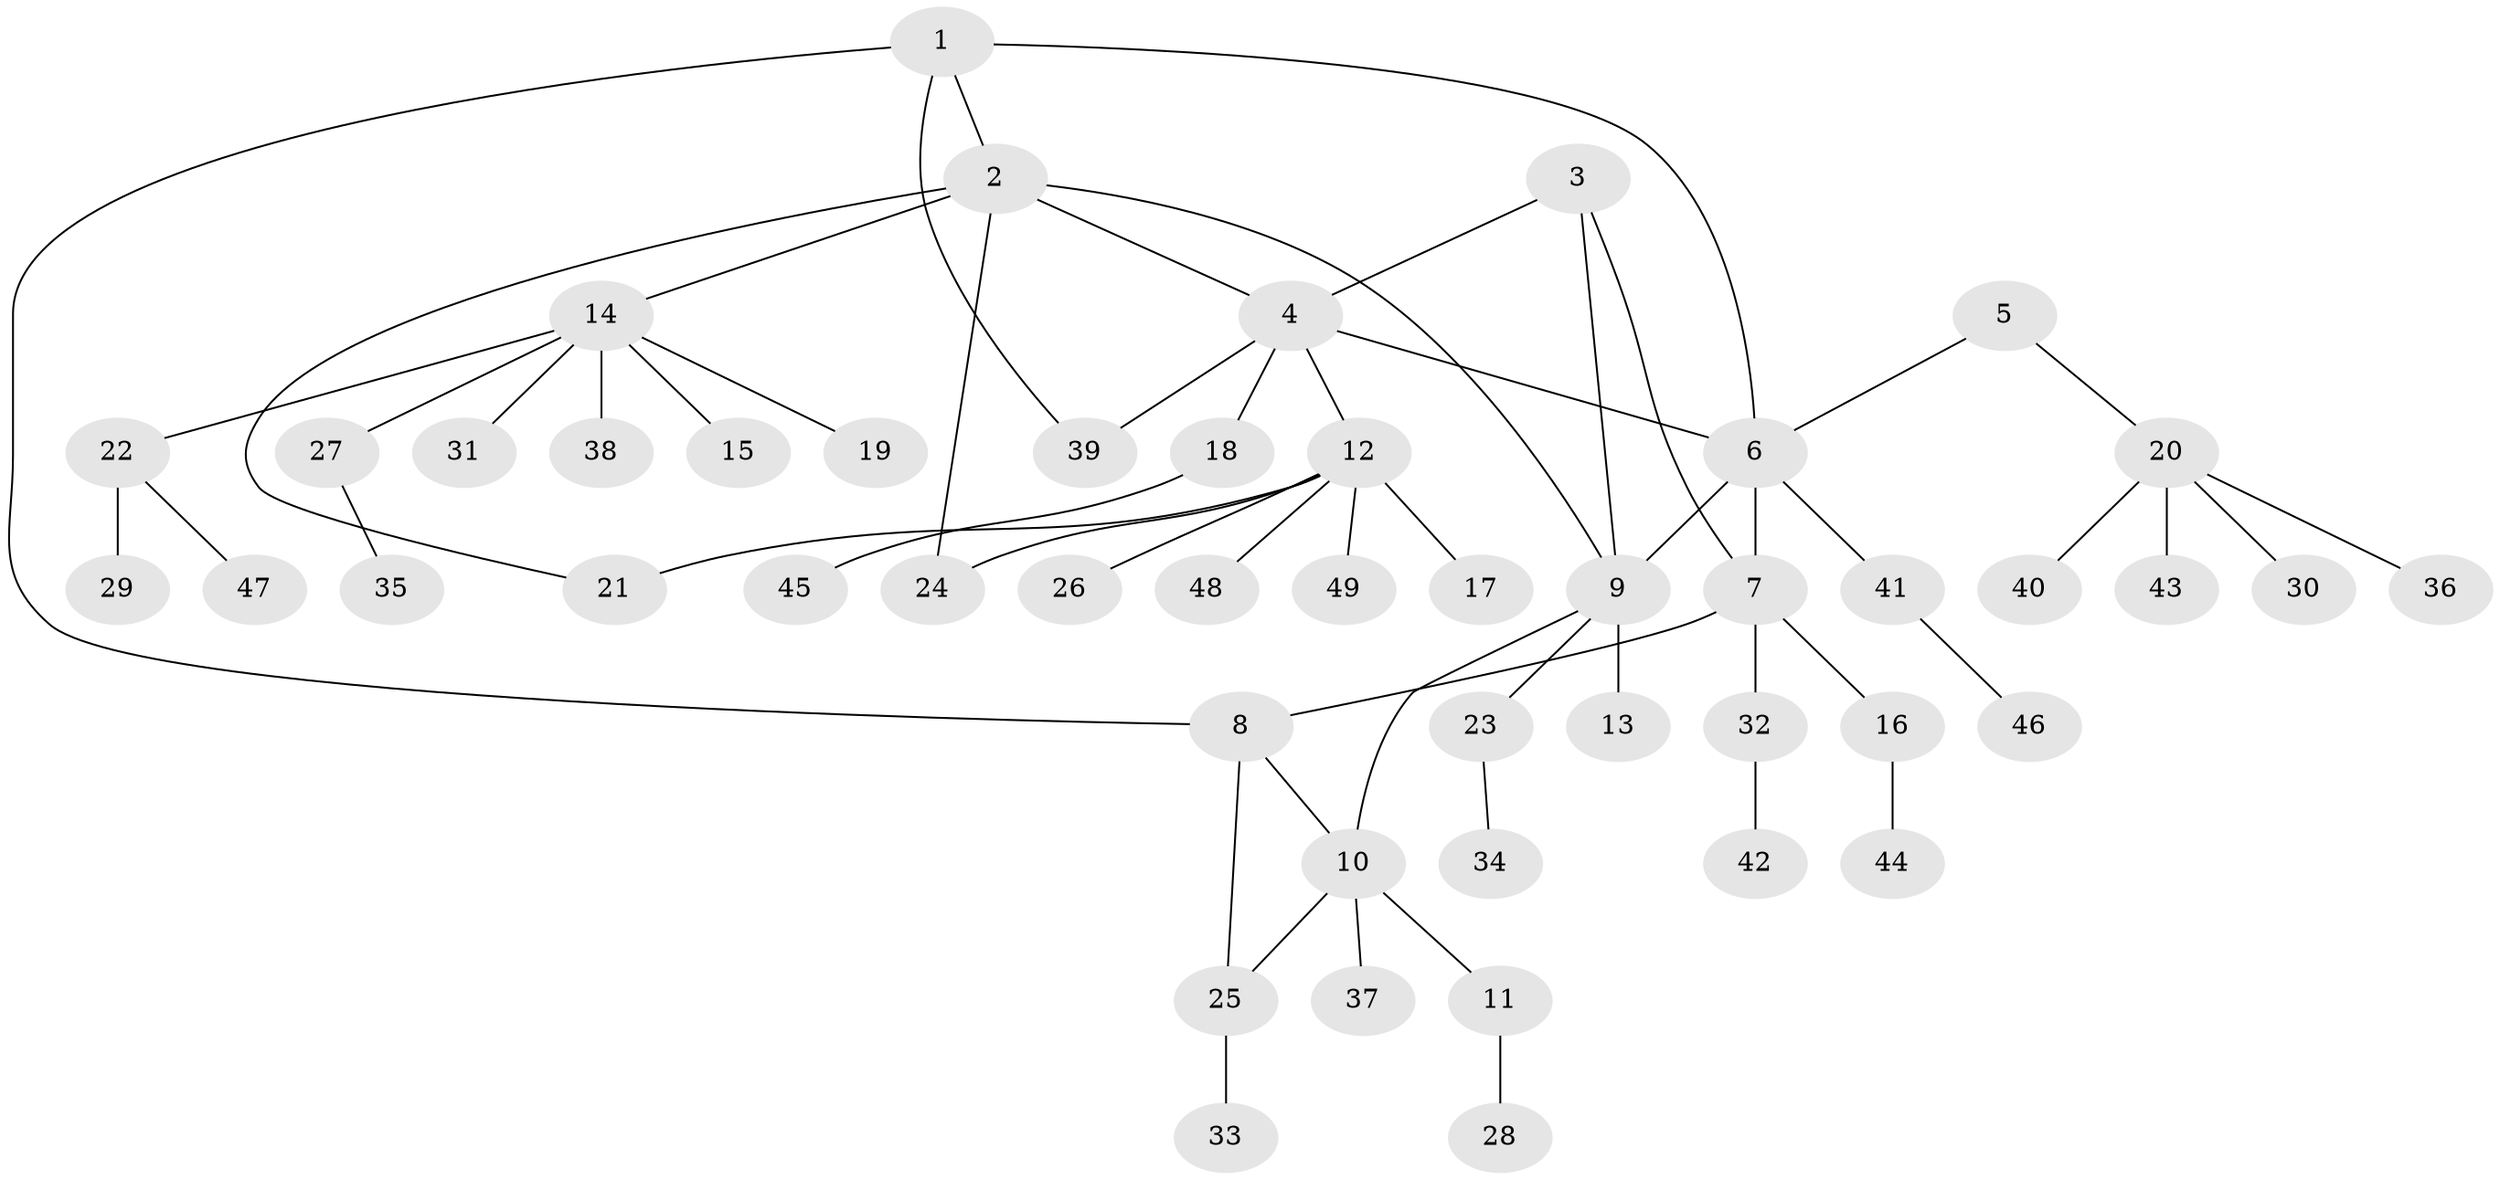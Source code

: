 // Generated by graph-tools (version 1.1) at 2025/37/03/09/25 02:37:18]
// undirected, 49 vertices, 58 edges
graph export_dot {
graph [start="1"]
  node [color=gray90,style=filled];
  1;
  2;
  3;
  4;
  5;
  6;
  7;
  8;
  9;
  10;
  11;
  12;
  13;
  14;
  15;
  16;
  17;
  18;
  19;
  20;
  21;
  22;
  23;
  24;
  25;
  26;
  27;
  28;
  29;
  30;
  31;
  32;
  33;
  34;
  35;
  36;
  37;
  38;
  39;
  40;
  41;
  42;
  43;
  44;
  45;
  46;
  47;
  48;
  49;
  1 -- 2;
  1 -- 6;
  1 -- 8;
  1 -- 39;
  2 -- 4;
  2 -- 9;
  2 -- 14;
  2 -- 21;
  2 -- 24;
  3 -- 4;
  3 -- 7;
  3 -- 9;
  4 -- 6;
  4 -- 12;
  4 -- 18;
  4 -- 39;
  5 -- 6;
  5 -- 20;
  6 -- 7;
  6 -- 9;
  6 -- 41;
  7 -- 8;
  7 -- 16;
  7 -- 32;
  8 -- 10;
  8 -- 25;
  9 -- 10;
  9 -- 13;
  9 -- 23;
  10 -- 11;
  10 -- 25;
  10 -- 37;
  11 -- 28;
  12 -- 17;
  12 -- 21;
  12 -- 24;
  12 -- 26;
  12 -- 48;
  12 -- 49;
  14 -- 15;
  14 -- 19;
  14 -- 22;
  14 -- 27;
  14 -- 31;
  14 -- 38;
  16 -- 44;
  18 -- 45;
  20 -- 30;
  20 -- 36;
  20 -- 40;
  20 -- 43;
  22 -- 29;
  22 -- 47;
  23 -- 34;
  25 -- 33;
  27 -- 35;
  32 -- 42;
  41 -- 46;
}
